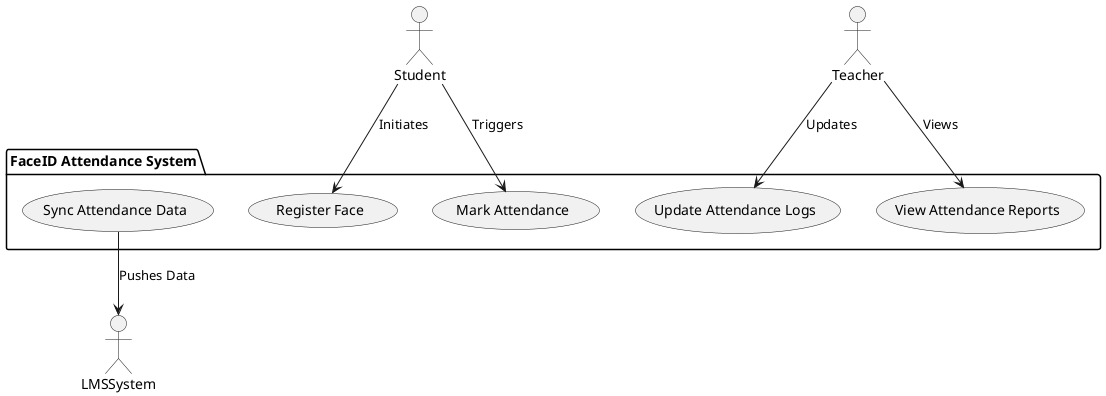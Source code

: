 @startuml

!define RECTANGLE_RECT << (R,orchid) >>

actor Student
actor Teacher
actor LMSSystem as LMS

package "FaceID Attendance System" {
    usecase "Register Face" as UC1
    usecase "Mark Attendance" as UC2
    usecase "Update Attendance Logs" as UC3
    usecase "View Attendance Reports" as UC4
    usecase "Sync Attendance Data" as UC5
}

Student --> UC1 : "Initiates"
Student --> UC2 : "Triggers"
Teacher --> UC3 : "Updates"
Teacher --> UC4 : "Views"
UC5 --> LMS : "Pushes Data"

@enduml

